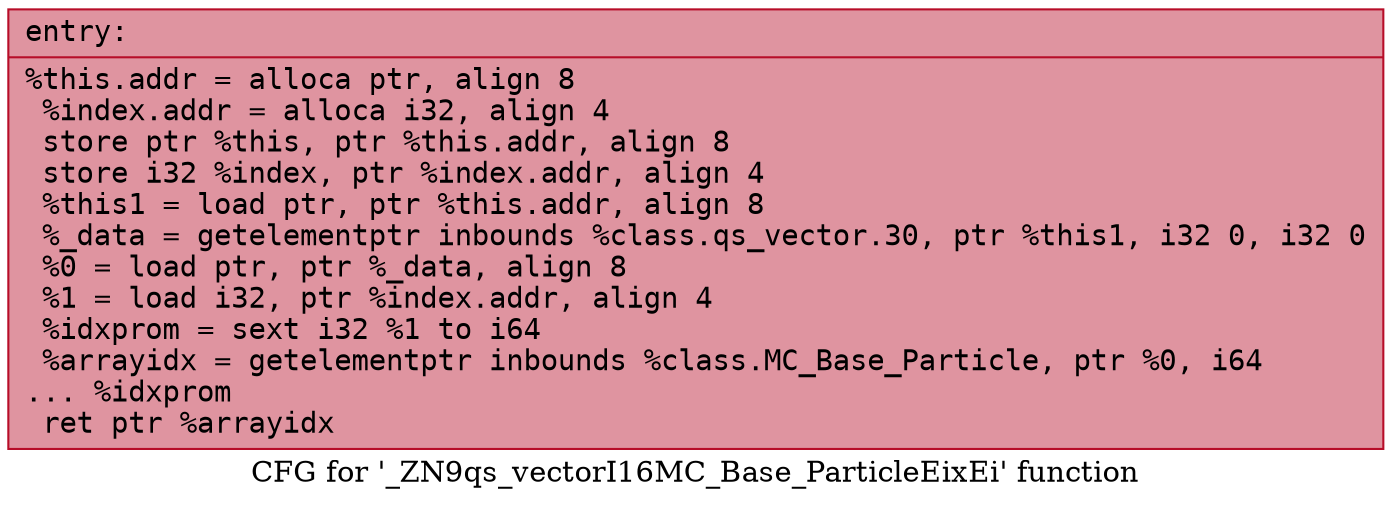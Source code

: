 digraph "CFG for '_ZN9qs_vectorI16MC_Base_ParticleEixEi' function" {
	label="CFG for '_ZN9qs_vectorI16MC_Base_ParticleEixEi' function";

	Node0x5650e439e500 [shape=record,color="#b70d28ff", style=filled, fillcolor="#b70d2870" fontname="Courier",label="{entry:\l|  %this.addr = alloca ptr, align 8\l  %index.addr = alloca i32, align 4\l  store ptr %this, ptr %this.addr, align 8\l  store i32 %index, ptr %index.addr, align 4\l  %this1 = load ptr, ptr %this.addr, align 8\l  %_data = getelementptr inbounds %class.qs_vector.30, ptr %this1, i32 0, i32 0\l  %0 = load ptr, ptr %_data, align 8\l  %1 = load i32, ptr %index.addr, align 4\l  %idxprom = sext i32 %1 to i64\l  %arrayidx = getelementptr inbounds %class.MC_Base_Particle, ptr %0, i64\l... %idxprom\l  ret ptr %arrayidx\l}"];
}
